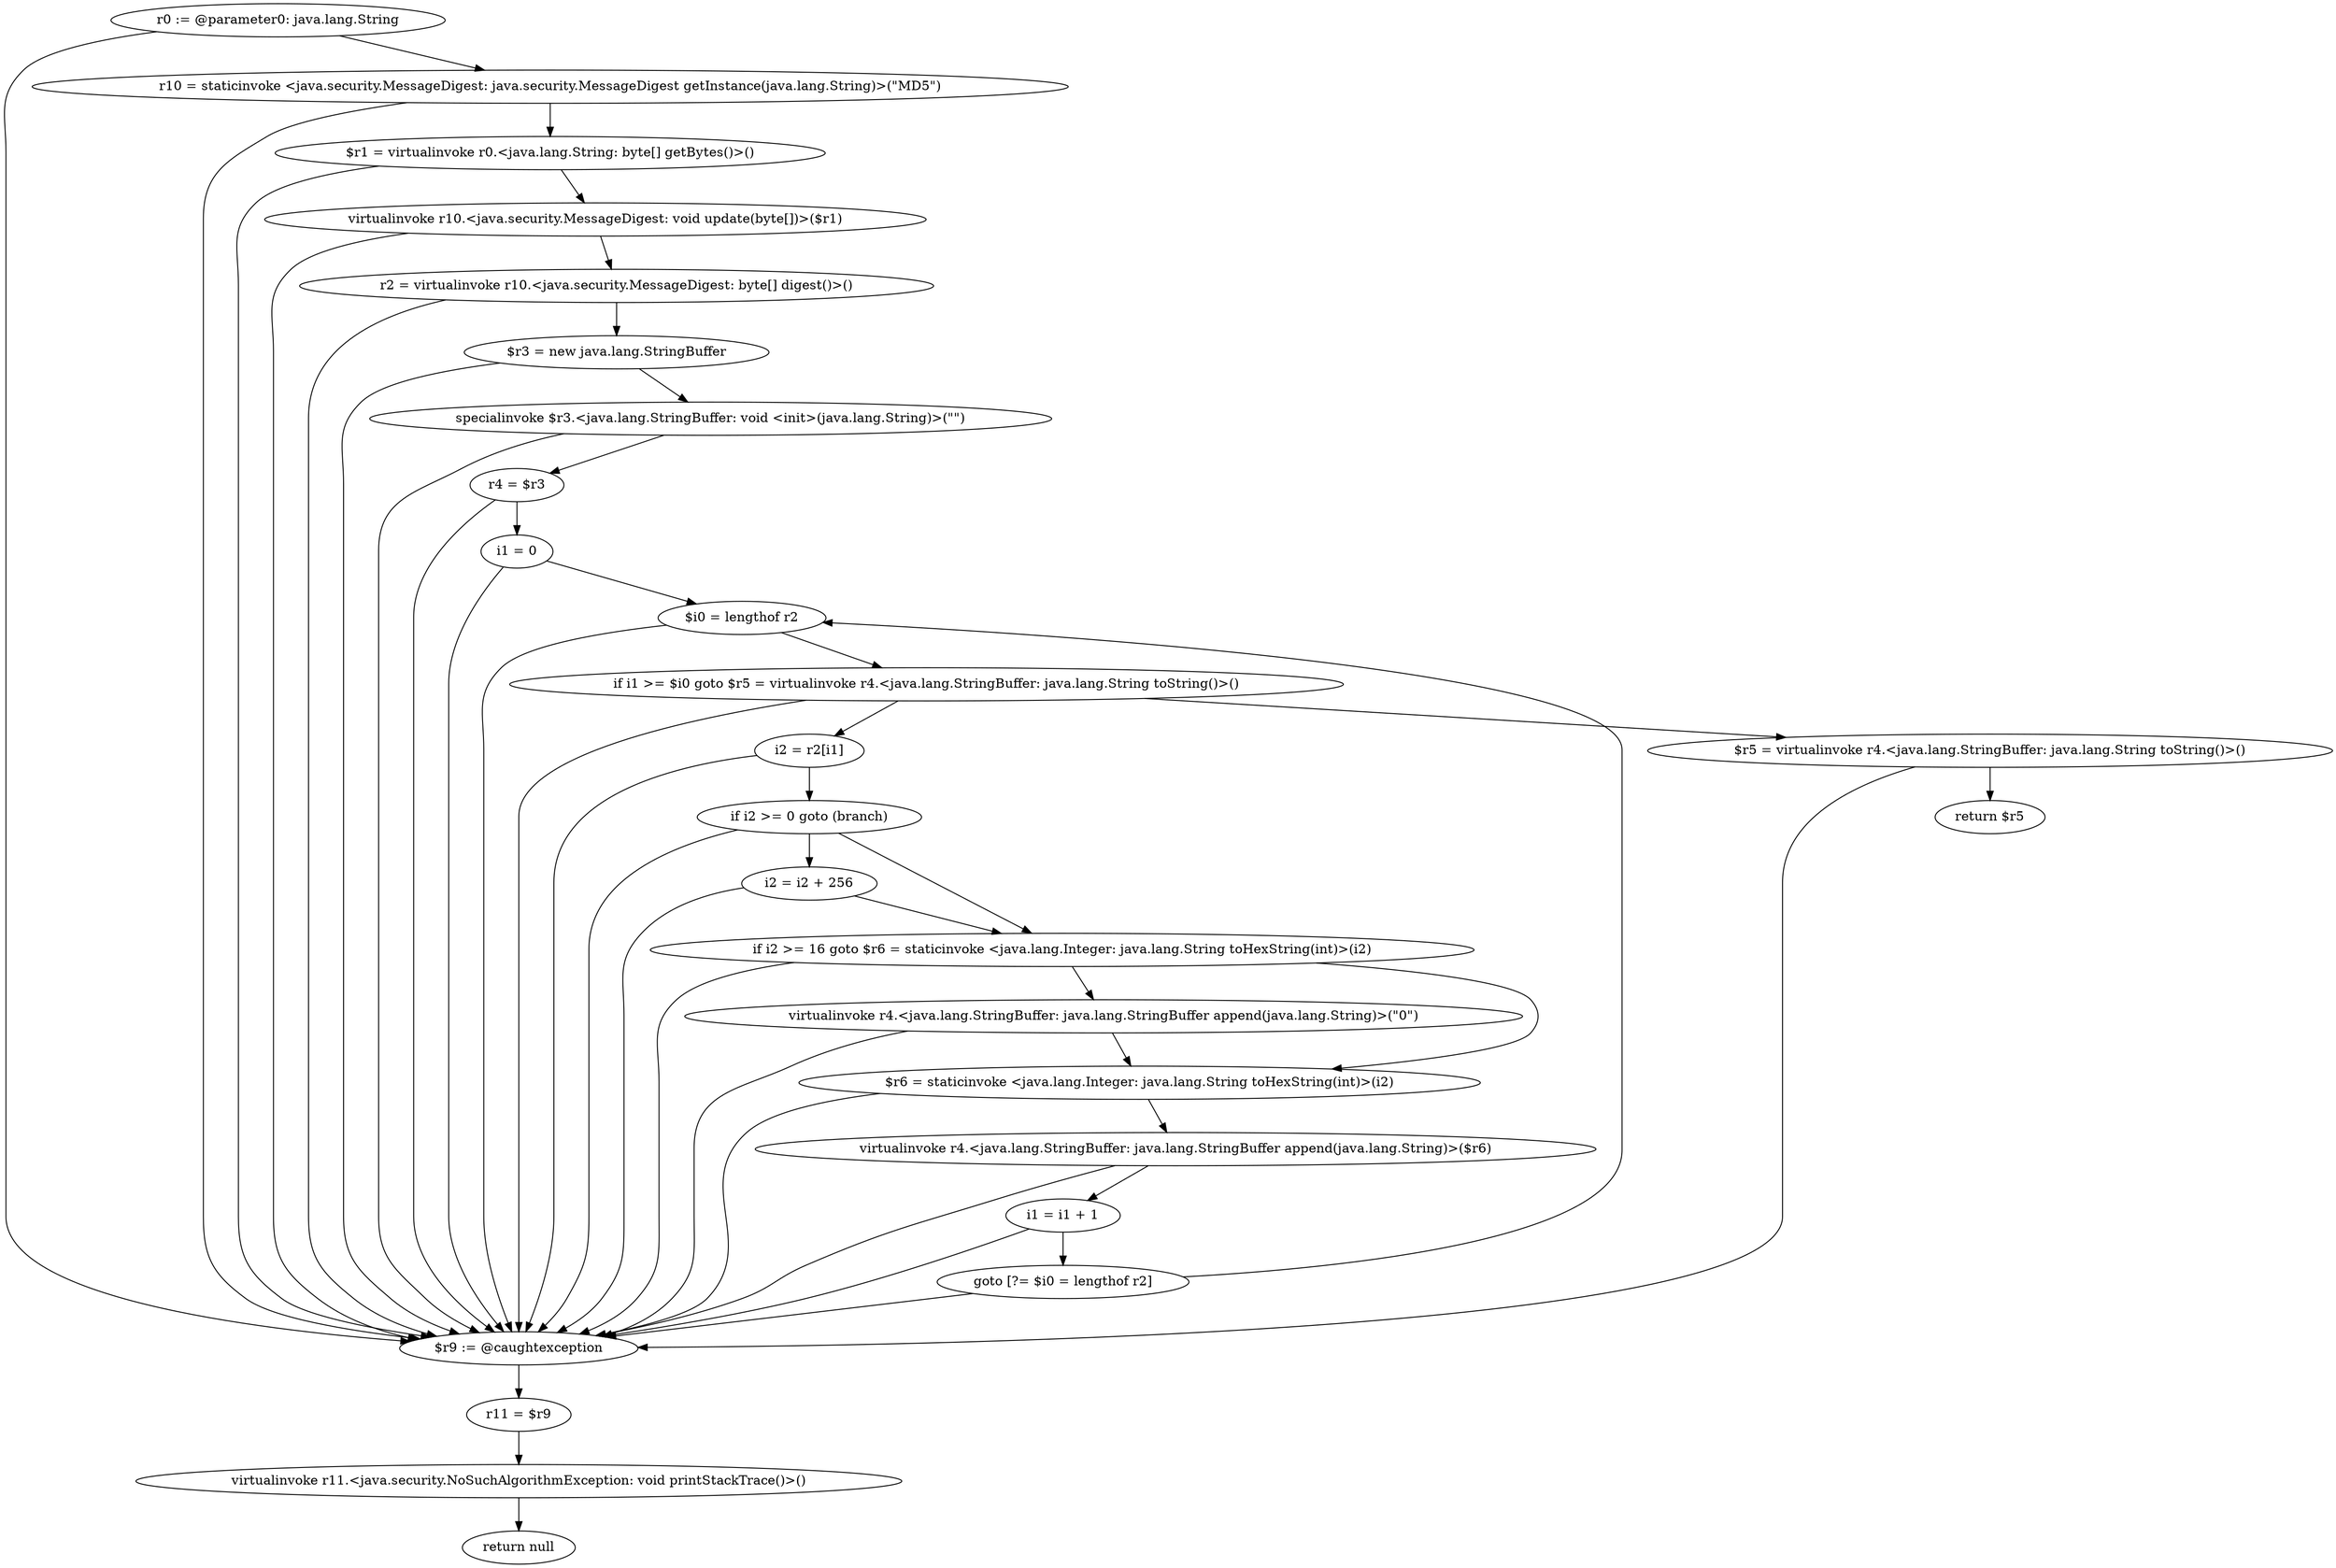digraph "unitGraph" {
    "r0 := @parameter0: java.lang.String"
    "r10 = staticinvoke <java.security.MessageDigest: java.security.MessageDigest getInstance(java.lang.String)>(\"MD5\")"
    "$r1 = virtualinvoke r0.<java.lang.String: byte[] getBytes()>()"
    "virtualinvoke r10.<java.security.MessageDigest: void update(byte[])>($r1)"
    "r2 = virtualinvoke r10.<java.security.MessageDigest: byte[] digest()>()"
    "$r3 = new java.lang.StringBuffer"
    "specialinvoke $r3.<java.lang.StringBuffer: void <init>(java.lang.String)>(\"\")"
    "r4 = $r3"
    "i1 = 0"
    "$i0 = lengthof r2"
    "if i1 >= $i0 goto $r5 = virtualinvoke r4.<java.lang.StringBuffer: java.lang.String toString()>()"
    "i2 = r2[i1]"
    "if i2 >= 0 goto (branch)"
    "i2 = i2 + 256"
    "if i2 >= 16 goto $r6 = staticinvoke <java.lang.Integer: java.lang.String toHexString(int)>(i2)"
    "virtualinvoke r4.<java.lang.StringBuffer: java.lang.StringBuffer append(java.lang.String)>(\"0\")"
    "$r6 = staticinvoke <java.lang.Integer: java.lang.String toHexString(int)>(i2)"
    "virtualinvoke r4.<java.lang.StringBuffer: java.lang.StringBuffer append(java.lang.String)>($r6)"
    "i1 = i1 + 1"
    "goto [?= $i0 = lengthof r2]"
    "$r5 = virtualinvoke r4.<java.lang.StringBuffer: java.lang.String toString()>()"
    "return $r5"
    "$r9 := @caughtexception"
    "r11 = $r9"
    "virtualinvoke r11.<java.security.NoSuchAlgorithmException: void printStackTrace()>()"
    "return null"
    "r0 := @parameter0: java.lang.String"->"r10 = staticinvoke <java.security.MessageDigest: java.security.MessageDigest getInstance(java.lang.String)>(\"MD5\")";
    "r0 := @parameter0: java.lang.String"->"$r9 := @caughtexception";
    "r10 = staticinvoke <java.security.MessageDigest: java.security.MessageDigest getInstance(java.lang.String)>(\"MD5\")"->"$r1 = virtualinvoke r0.<java.lang.String: byte[] getBytes()>()";
    "r10 = staticinvoke <java.security.MessageDigest: java.security.MessageDigest getInstance(java.lang.String)>(\"MD5\")"->"$r9 := @caughtexception";
    "$r1 = virtualinvoke r0.<java.lang.String: byte[] getBytes()>()"->"virtualinvoke r10.<java.security.MessageDigest: void update(byte[])>($r1)";
    "$r1 = virtualinvoke r0.<java.lang.String: byte[] getBytes()>()"->"$r9 := @caughtexception";
    "virtualinvoke r10.<java.security.MessageDigest: void update(byte[])>($r1)"->"r2 = virtualinvoke r10.<java.security.MessageDigest: byte[] digest()>()";
    "virtualinvoke r10.<java.security.MessageDigest: void update(byte[])>($r1)"->"$r9 := @caughtexception";
    "r2 = virtualinvoke r10.<java.security.MessageDigest: byte[] digest()>()"->"$r3 = new java.lang.StringBuffer";
    "r2 = virtualinvoke r10.<java.security.MessageDigest: byte[] digest()>()"->"$r9 := @caughtexception";
    "$r3 = new java.lang.StringBuffer"->"specialinvoke $r3.<java.lang.StringBuffer: void <init>(java.lang.String)>(\"\")";
    "$r3 = new java.lang.StringBuffer"->"$r9 := @caughtexception";
    "specialinvoke $r3.<java.lang.StringBuffer: void <init>(java.lang.String)>(\"\")"->"r4 = $r3";
    "specialinvoke $r3.<java.lang.StringBuffer: void <init>(java.lang.String)>(\"\")"->"$r9 := @caughtexception";
    "r4 = $r3"->"i1 = 0";
    "r4 = $r3"->"$r9 := @caughtexception";
    "i1 = 0"->"$i0 = lengthof r2";
    "i1 = 0"->"$r9 := @caughtexception";
    "$i0 = lengthof r2"->"if i1 >= $i0 goto $r5 = virtualinvoke r4.<java.lang.StringBuffer: java.lang.String toString()>()";
    "$i0 = lengthof r2"->"$r9 := @caughtexception";
    "if i1 >= $i0 goto $r5 = virtualinvoke r4.<java.lang.StringBuffer: java.lang.String toString()>()"->"i2 = r2[i1]";
    "if i1 >= $i0 goto $r5 = virtualinvoke r4.<java.lang.StringBuffer: java.lang.String toString()>()"->"$r5 = virtualinvoke r4.<java.lang.StringBuffer: java.lang.String toString()>()";
    "if i1 >= $i0 goto $r5 = virtualinvoke r4.<java.lang.StringBuffer: java.lang.String toString()>()"->"$r9 := @caughtexception";
    "i2 = r2[i1]"->"if i2 >= 0 goto (branch)";
    "i2 = r2[i1]"->"$r9 := @caughtexception";
    "if i2 >= 0 goto (branch)"->"i2 = i2 + 256";
    "if i2 >= 0 goto (branch)"->"if i2 >= 16 goto $r6 = staticinvoke <java.lang.Integer: java.lang.String toHexString(int)>(i2)";
    "if i2 >= 0 goto (branch)"->"$r9 := @caughtexception";
    "i2 = i2 + 256"->"if i2 >= 16 goto $r6 = staticinvoke <java.lang.Integer: java.lang.String toHexString(int)>(i2)";
    "i2 = i2 + 256"->"$r9 := @caughtexception";
    "if i2 >= 16 goto $r6 = staticinvoke <java.lang.Integer: java.lang.String toHexString(int)>(i2)"->"virtualinvoke r4.<java.lang.StringBuffer: java.lang.StringBuffer append(java.lang.String)>(\"0\")";
    "if i2 >= 16 goto $r6 = staticinvoke <java.lang.Integer: java.lang.String toHexString(int)>(i2)"->"$r6 = staticinvoke <java.lang.Integer: java.lang.String toHexString(int)>(i2)";
    "if i2 >= 16 goto $r6 = staticinvoke <java.lang.Integer: java.lang.String toHexString(int)>(i2)"->"$r9 := @caughtexception";
    "virtualinvoke r4.<java.lang.StringBuffer: java.lang.StringBuffer append(java.lang.String)>(\"0\")"->"$r6 = staticinvoke <java.lang.Integer: java.lang.String toHexString(int)>(i2)";
    "virtualinvoke r4.<java.lang.StringBuffer: java.lang.StringBuffer append(java.lang.String)>(\"0\")"->"$r9 := @caughtexception";
    "$r6 = staticinvoke <java.lang.Integer: java.lang.String toHexString(int)>(i2)"->"virtualinvoke r4.<java.lang.StringBuffer: java.lang.StringBuffer append(java.lang.String)>($r6)";
    "$r6 = staticinvoke <java.lang.Integer: java.lang.String toHexString(int)>(i2)"->"$r9 := @caughtexception";
    "virtualinvoke r4.<java.lang.StringBuffer: java.lang.StringBuffer append(java.lang.String)>($r6)"->"i1 = i1 + 1";
    "virtualinvoke r4.<java.lang.StringBuffer: java.lang.StringBuffer append(java.lang.String)>($r6)"->"$r9 := @caughtexception";
    "i1 = i1 + 1"->"goto [?= $i0 = lengthof r2]";
    "i1 = i1 + 1"->"$r9 := @caughtexception";
    "goto [?= $i0 = lengthof r2]"->"$i0 = lengthof r2";
    "goto [?= $i0 = lengthof r2]"->"$r9 := @caughtexception";
    "$r5 = virtualinvoke r4.<java.lang.StringBuffer: java.lang.String toString()>()"->"return $r5";
    "$r5 = virtualinvoke r4.<java.lang.StringBuffer: java.lang.String toString()>()"->"$r9 := @caughtexception";
    "$r9 := @caughtexception"->"r11 = $r9";
    "r11 = $r9"->"virtualinvoke r11.<java.security.NoSuchAlgorithmException: void printStackTrace()>()";
    "virtualinvoke r11.<java.security.NoSuchAlgorithmException: void printStackTrace()>()"->"return null";
}
